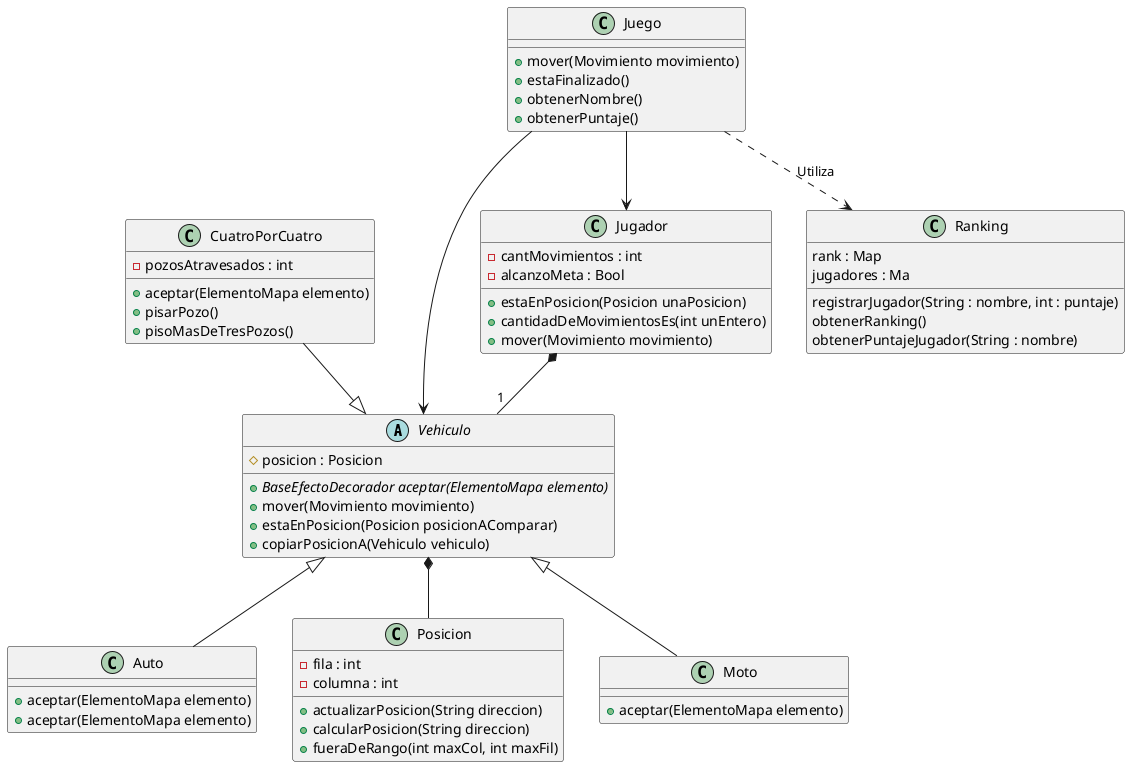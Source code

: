 @startuml
@startuml
'https://plantuml.com/class-diagram'
abstract class Vehiculo{
    # posicion : Posicion
    +{abstract} BaseEfectoDecorador aceptar(ElementoMapa elemento)
    + mover(Movimiento movimiento)
    + estaEnPosicion(Posicion posicionAComparar)
    + copiarPosicionA(Vehiculo vehiculo)
}
class CuatroPorCuatro{
    - pozosAtravesados : int
    +aceptar(ElementoMapa elemento)
    +pisarPozo()
    +pisoMasDeTresPozos()
}

class Auto{
 + aceptar(ElementoMapa elemento)
}
class Posicion{
    - fila : int
    - columna : int
    +actualizarPosicion(String direccion)
    +calcularPosicion(String direccion)
    +fueraDeRango(int maxCol, int maxFil)
}
class Jugador{
    - cantMovimientos : int
    + estaEnPosicion(Posicion unaPosicion)
    + cantidadDeMovimientosEs(int unEntero)
    + mover(Movimiento movimiento)
    - alcanzoMeta : Bool
}

class Juego{
    + mover(Movimiento movimiento)
    + estaFinalizado()
    + obtenerNombre()
    + obtenerPuntaje()
}
Juego --> Vehiculo

class Moto extends Vehiculo{
    +aceptar(ElementoMapa elemento)
}
class Auto extends Vehiculo{
    +aceptar(ElementoMapa elemento)
}
class Ranking{
    rank : Map
    jugadores : Ma
    registrarJugador(String : nombre, int : puntaje)
    obtenerRanking()
    obtenerPuntajeJugador(String : nombre)
}

Juego ..> Ranking : Utiliza
Juego --> Jugador

CuatroPorCuatro --|> Vehiculo

Vehiculo *--Posicion

Jugador *--"1" Vehiculo


@enduml